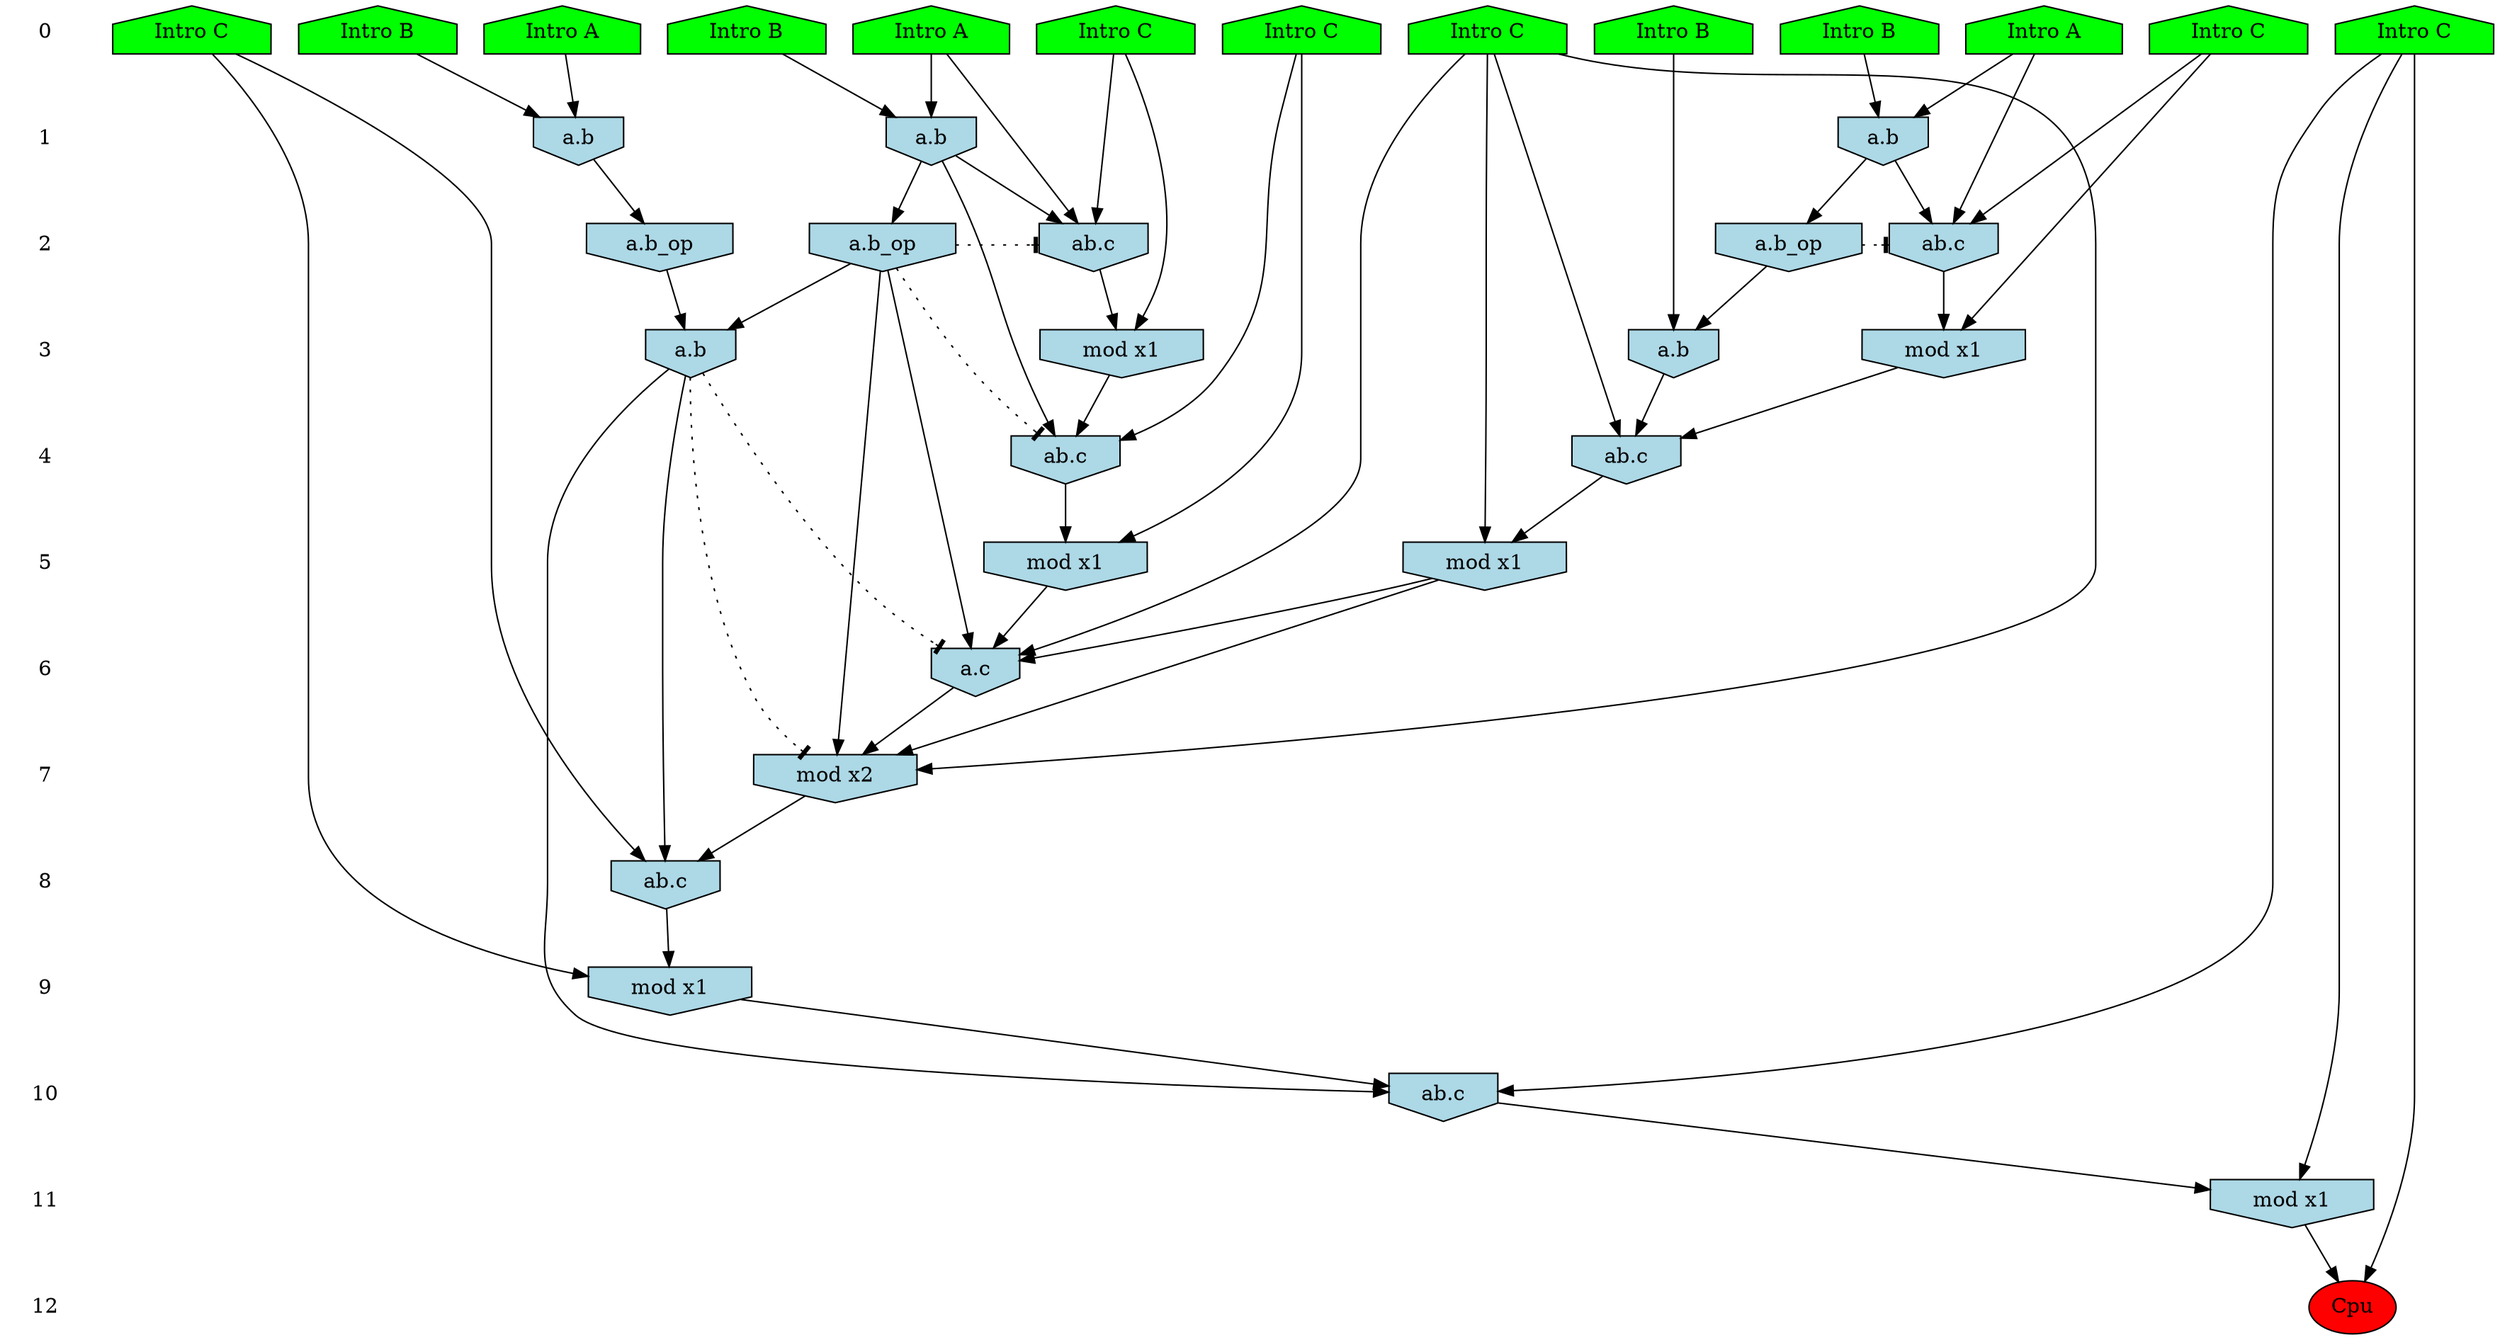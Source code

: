 /* Compression of 1 causal flows obtained in average at 2.033050E+01 t.u */
/* Compressed causal flows were: [3775] */
digraph G{
 ranksep=.5 ; 
{ rank = same ; "0" [shape=plaintext] ; node_1 [label ="Intro A", shape=house, style=filled, fillcolor=green] ;
node_2 [label ="Intro B", shape=house, style=filled, fillcolor=green] ;
node_3 [label ="Intro B", shape=house, style=filled, fillcolor=green] ;
node_4 [label ="Intro B", shape=house, style=filled, fillcolor=green] ;
node_5 [label ="Intro A", shape=house, style=filled, fillcolor=green] ;
node_6 [label ="Intro A", shape=house, style=filled, fillcolor=green] ;
node_7 [label ="Intro B", shape=house, style=filled, fillcolor=green] ;
node_8 [label ="Intro C", shape=house, style=filled, fillcolor=green] ;
node_9 [label ="Intro C", shape=house, style=filled, fillcolor=green] ;
node_10 [label ="Intro C", shape=house, style=filled, fillcolor=green] ;
node_11 [label ="Intro C", shape=house, style=filled, fillcolor=green] ;
node_12 [label ="Intro C", shape=house, style=filled, fillcolor=green] ;
node_13 [label ="Intro C", shape=house, style=filled, fillcolor=green] ;
}
{ rank = same ; "1" [shape=plaintext] ; node_14 [label="a.b", shape=invhouse, style=filled, fillcolor = lightblue] ;
node_15 [label="a.b", shape=invhouse, style=filled, fillcolor = lightblue] ;
node_17 [label="a.b", shape=invhouse, style=filled, fillcolor = lightblue] ;
}
{ rank = same ; "2" [shape=plaintext] ; node_16 [label="ab.c", shape=invhouse, style=filled, fillcolor = lightblue] ;
node_19 [label="ab.c", shape=invhouse, style=filled, fillcolor = lightblue] ;
node_22 [label="a.b_op", shape=invhouse, style=filled, fillcolor = lightblue] ;
node_23 [label="a.b_op", shape=invhouse, style=filled, fillcolor = lightblue] ;
node_24 [label="a.b_op", shape=invhouse, style=filled, fillcolor = lightblue] ;
}
{ rank = same ; "3" [shape=plaintext] ; node_18 [label="mod x1", shape=invhouse, style=filled, fillcolor = lightblue] ;
node_21 [label="mod x1", shape=invhouse, style=filled, fillcolor = lightblue] ;
node_25 [label="a.b", shape=invhouse, style=filled, fillcolor = lightblue] ;
node_31 [label="a.b", shape=invhouse, style=filled, fillcolor = lightblue] ;
}
{ rank = same ; "4" [shape=plaintext] ; node_20 [label="ab.c", shape=invhouse, style=filled, fillcolor = lightblue] ;
node_26 [label="ab.c", shape=invhouse, style=filled, fillcolor = lightblue] ;
}
{ rank = same ; "5" [shape=plaintext] ; node_27 [label="mod x1", shape=invhouse, style=filled, fillcolor = lightblue] ;
node_28 [label="mod x1", shape=invhouse, style=filled, fillcolor = lightblue] ;
}
{ rank = same ; "6" [shape=plaintext] ; node_29 [label="a.c", shape=invhouse, style=filled, fillcolor = lightblue] ;
}
{ rank = same ; "7" [shape=plaintext] ; node_30 [label="mod x2", shape=invhouse, style=filled, fillcolor = lightblue] ;
}
{ rank = same ; "8" [shape=plaintext] ; node_32 [label="ab.c", shape=invhouse, style=filled, fillcolor = lightblue] ;
}
{ rank = same ; "9" [shape=plaintext] ; node_33 [label="mod x1", shape=invhouse, style=filled, fillcolor = lightblue] ;
}
{ rank = same ; "10" [shape=plaintext] ; node_34 [label="ab.c", shape=invhouse, style=filled, fillcolor = lightblue] ;
}
{ rank = same ; "11" [shape=plaintext] ; node_35 [label="mod x1", shape=invhouse, style=filled, fillcolor = lightblue] ;
}
{ rank = same ; "12" [shape=plaintext] ; node_36 [label ="Cpu", style=filled, fillcolor=red] ;
}
"0" -> "1" [style="invis"]; 
"1" -> "2" [style="invis"]; 
"2" -> "3" [style="invis"]; 
"3" -> "4" [style="invis"]; 
"4" -> "5" [style="invis"]; 
"5" -> "6" [style="invis"]; 
"6" -> "7" [style="invis"]; 
"7" -> "8" [style="invis"]; 
"8" -> "9" [style="invis"]; 
"9" -> "10" [style="invis"]; 
"10" -> "11" [style="invis"]; 
"11" -> "12" [style="invis"]; 
node_1 -> node_14
node_3 -> node_14
node_2 -> node_15
node_5 -> node_15
node_5 -> node_16
node_10 -> node_16
node_15 -> node_16
node_6 -> node_17
node_7 -> node_17
node_10 -> node_18
node_16 -> node_18
node_6 -> node_19
node_12 -> node_19
node_17 -> node_19
node_11 -> node_20
node_15 -> node_20
node_18 -> node_20
node_12 -> node_21
node_19 -> node_21
node_14 -> node_22
node_15 -> node_23
node_17 -> node_24
node_4 -> node_25
node_24 -> node_25
node_8 -> node_26
node_21 -> node_26
node_25 -> node_26
node_11 -> node_27
node_20 -> node_27
node_8 -> node_28
node_26 -> node_28
node_8 -> node_29
node_23 -> node_29
node_27 -> node_29
node_28 -> node_29
node_8 -> node_30
node_23 -> node_30
node_28 -> node_30
node_29 -> node_30
node_22 -> node_31
node_23 -> node_31
node_13 -> node_32
node_30 -> node_32
node_31 -> node_32
node_13 -> node_33
node_32 -> node_33
node_9 -> node_34
node_31 -> node_34
node_33 -> node_34
node_9 -> node_35
node_34 -> node_35
node_9 -> node_36
node_35 -> node_36
node_23 -> node_20 [style=dotted, arrowhead = tee] 
node_23 -> node_16 [style=dotted, arrowhead = tee] 
node_24 -> node_19 [style=dotted, arrowhead = tee] 
node_31 -> node_30 [style=dotted, arrowhead = tee] 
node_31 -> node_29 [style=dotted, arrowhead = tee] 
}
/*
 Dot generation time: 0.000160
*/
